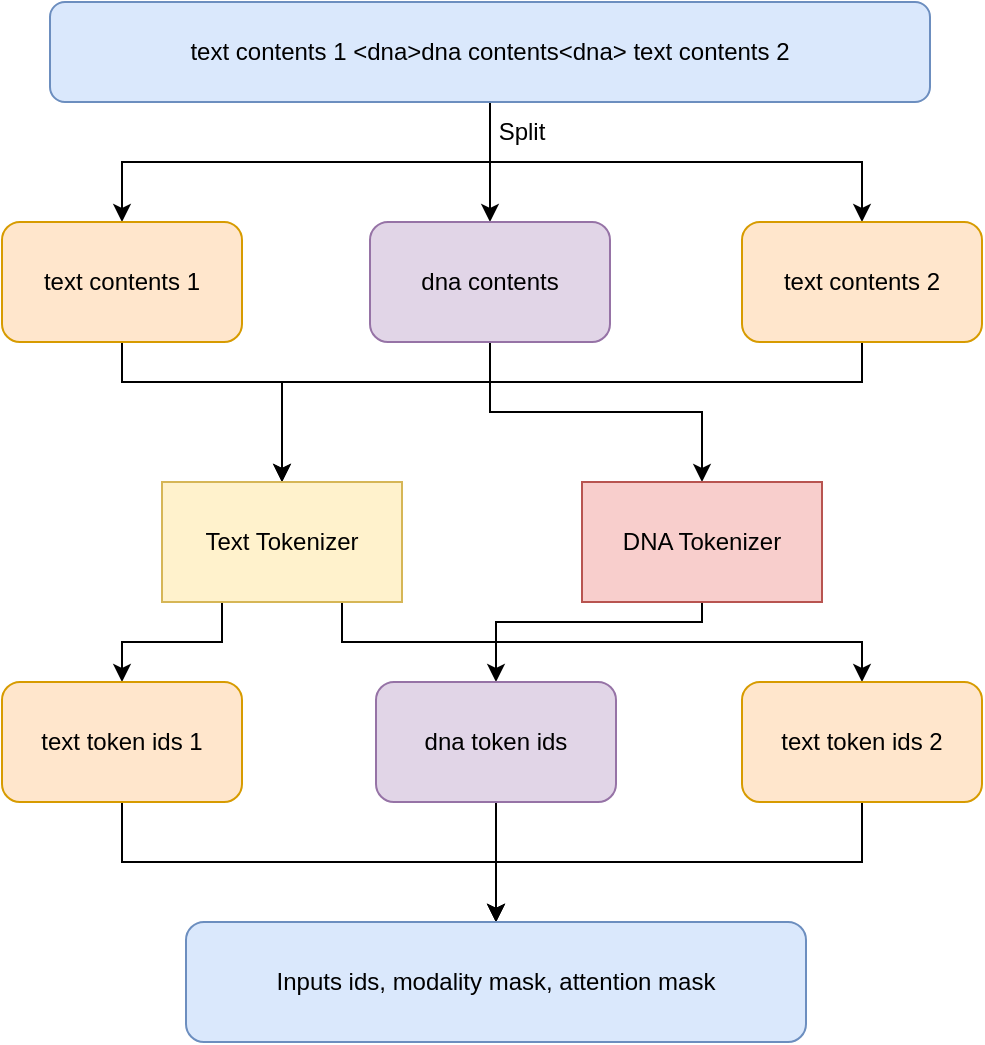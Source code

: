<mxfile version="24.2.5" type="device">
  <diagram name="Page-1" id="ePYuvj0Es0LafMjhqhy6">
    <mxGraphModel dx="984" dy="630" grid="1" gridSize="10" guides="1" tooltips="1" connect="1" arrows="1" fold="1" page="1" pageScale="1" pageWidth="827" pageHeight="1169" math="0" shadow="0">
      <root>
        <mxCell id="0" />
        <mxCell id="1" parent="0" />
        <mxCell id="-juk4pGaV6kFhV0fjkec-10" style="edgeStyle=orthogonalEdgeStyle;rounded=0;orthogonalLoop=1;jettySize=auto;html=1;exitX=0.5;exitY=1;exitDx=0;exitDy=0;entryX=0.5;entryY=0;entryDx=0;entryDy=0;" edge="1" parent="1" source="-juk4pGaV6kFhV0fjkec-3" target="-juk4pGaV6kFhV0fjkec-5">
          <mxGeometry relative="1" as="geometry" />
        </mxCell>
        <mxCell id="-juk4pGaV6kFhV0fjkec-11" style="edgeStyle=orthogonalEdgeStyle;rounded=0;orthogonalLoop=1;jettySize=auto;html=1;exitX=0.5;exitY=1;exitDx=0;exitDy=0;entryX=0.5;entryY=0;entryDx=0;entryDy=0;" edge="1" parent="1" source="-juk4pGaV6kFhV0fjkec-3" target="-juk4pGaV6kFhV0fjkec-6">
          <mxGeometry relative="1" as="geometry" />
        </mxCell>
        <mxCell id="-juk4pGaV6kFhV0fjkec-12" style="edgeStyle=orthogonalEdgeStyle;rounded=0;orthogonalLoop=1;jettySize=auto;html=1;exitX=0.5;exitY=1;exitDx=0;exitDy=0;entryX=0.5;entryY=0;entryDx=0;entryDy=0;" edge="1" parent="1" source="-juk4pGaV6kFhV0fjkec-3" target="-juk4pGaV6kFhV0fjkec-7">
          <mxGeometry relative="1" as="geometry" />
        </mxCell>
        <mxCell id="-juk4pGaV6kFhV0fjkec-3" value="text contents 1 &amp;lt;dna&amp;gt;dna contents&amp;lt;dna&amp;gt; text contents 2" style="rounded=1;whiteSpace=wrap;html=1;fillColor=#dae8fc;strokeColor=#6c8ebf;" vertex="1" parent="1">
          <mxGeometry x="194" y="20" width="440" height="50" as="geometry" />
        </mxCell>
        <mxCell id="-juk4pGaV6kFhV0fjkec-18" style="edgeStyle=orthogonalEdgeStyle;rounded=0;orthogonalLoop=1;jettySize=auto;html=1;exitX=0.5;exitY=1;exitDx=0;exitDy=0;entryX=0.5;entryY=0;entryDx=0;entryDy=0;" edge="1" parent="1" source="-juk4pGaV6kFhV0fjkec-5" target="-juk4pGaV6kFhV0fjkec-17">
          <mxGeometry relative="1" as="geometry">
            <Array as="points">
              <mxPoint x="230" y="210" />
              <mxPoint x="310" y="210" />
            </Array>
          </mxGeometry>
        </mxCell>
        <mxCell id="-juk4pGaV6kFhV0fjkec-5" value="text contents 1" style="rounded=1;whiteSpace=wrap;html=1;fillColor=#ffe6cc;strokeColor=#d79b00;" vertex="1" parent="1">
          <mxGeometry x="170" y="130" width="120" height="60" as="geometry" />
        </mxCell>
        <mxCell id="-juk4pGaV6kFhV0fjkec-21" style="edgeStyle=orthogonalEdgeStyle;rounded=0;orthogonalLoop=1;jettySize=auto;html=1;exitX=0.5;exitY=1;exitDx=0;exitDy=0;entryX=0.5;entryY=0;entryDx=0;entryDy=0;" edge="1" parent="1" source="-juk4pGaV6kFhV0fjkec-6" target="-juk4pGaV6kFhV0fjkec-20">
          <mxGeometry relative="1" as="geometry" />
        </mxCell>
        <mxCell id="-juk4pGaV6kFhV0fjkec-6" value="dna contents" style="rounded=1;whiteSpace=wrap;html=1;fillColor=#e1d5e7;strokeColor=#9673a6;" vertex="1" parent="1">
          <mxGeometry x="354" y="130" width="120" height="60" as="geometry" />
        </mxCell>
        <mxCell id="-juk4pGaV6kFhV0fjkec-19" style="edgeStyle=orthogonalEdgeStyle;rounded=0;orthogonalLoop=1;jettySize=auto;html=1;exitX=0.5;exitY=1;exitDx=0;exitDy=0;entryX=0.5;entryY=0;entryDx=0;entryDy=0;" edge="1" parent="1" source="-juk4pGaV6kFhV0fjkec-7" target="-juk4pGaV6kFhV0fjkec-17">
          <mxGeometry relative="1" as="geometry">
            <mxPoint x="230" y="250" as="targetPoint" />
            <Array as="points">
              <mxPoint x="600" y="210" />
              <mxPoint x="310" y="210" />
            </Array>
          </mxGeometry>
        </mxCell>
        <mxCell id="-juk4pGaV6kFhV0fjkec-7" value="text contents 2" style="rounded=1;whiteSpace=wrap;html=1;fillColor=#ffe6cc;strokeColor=#d79b00;" vertex="1" parent="1">
          <mxGeometry x="540" y="130" width="120" height="60" as="geometry" />
        </mxCell>
        <mxCell id="-juk4pGaV6kFhV0fjkec-13" value="Split" style="text;html=1;align=center;verticalAlign=middle;whiteSpace=wrap;rounded=0;" vertex="1" parent="1">
          <mxGeometry x="400" y="70" width="60" height="30" as="geometry" />
        </mxCell>
        <mxCell id="-juk4pGaV6kFhV0fjkec-27" style="edgeStyle=orthogonalEdgeStyle;rounded=0;orthogonalLoop=1;jettySize=auto;html=1;exitX=0.25;exitY=1;exitDx=0;exitDy=0;entryX=0.5;entryY=0;entryDx=0;entryDy=0;" edge="1" parent="1" source="-juk4pGaV6kFhV0fjkec-17" target="-juk4pGaV6kFhV0fjkec-23">
          <mxGeometry relative="1" as="geometry" />
        </mxCell>
        <mxCell id="-juk4pGaV6kFhV0fjkec-28" style="edgeStyle=orthogonalEdgeStyle;rounded=0;orthogonalLoop=1;jettySize=auto;html=1;exitX=0.75;exitY=1;exitDx=0;exitDy=0;" edge="1" parent="1" source="-juk4pGaV6kFhV0fjkec-17" target="-juk4pGaV6kFhV0fjkec-25">
          <mxGeometry relative="1" as="geometry" />
        </mxCell>
        <mxCell id="-juk4pGaV6kFhV0fjkec-17" value="Text Tokenizer" style="rounded=0;whiteSpace=wrap;html=1;fillColor=#fff2cc;strokeColor=#d6b656;" vertex="1" parent="1">
          <mxGeometry x="250" y="260" width="120" height="60" as="geometry" />
        </mxCell>
        <mxCell id="-juk4pGaV6kFhV0fjkec-30" style="edgeStyle=orthogonalEdgeStyle;rounded=0;orthogonalLoop=1;jettySize=auto;html=1;exitX=0.5;exitY=1;exitDx=0;exitDy=0;entryX=0.5;entryY=0;entryDx=0;entryDy=0;" edge="1" parent="1" source="-juk4pGaV6kFhV0fjkec-20" target="-juk4pGaV6kFhV0fjkec-24">
          <mxGeometry relative="1" as="geometry">
            <Array as="points">
              <mxPoint x="520" y="330" />
              <mxPoint x="417" y="330" />
            </Array>
          </mxGeometry>
        </mxCell>
        <mxCell id="-juk4pGaV6kFhV0fjkec-20" value="DNA Tokenizer" style="rounded=0;whiteSpace=wrap;html=1;fillColor=#f8cecc;strokeColor=#b85450;" vertex="1" parent="1">
          <mxGeometry x="460" y="260" width="120" height="60" as="geometry" />
        </mxCell>
        <mxCell id="-juk4pGaV6kFhV0fjkec-34" value="" style="edgeStyle=orthogonalEdgeStyle;rounded=0;orthogonalLoop=1;jettySize=auto;html=1;" edge="1" parent="1" source="-juk4pGaV6kFhV0fjkec-23" target="-juk4pGaV6kFhV0fjkec-31">
          <mxGeometry relative="1" as="geometry" />
        </mxCell>
        <mxCell id="-juk4pGaV6kFhV0fjkec-23" value="text token ids 1" style="rounded=1;whiteSpace=wrap;html=1;fillColor=#ffe6cc;strokeColor=#d79b00;" vertex="1" parent="1">
          <mxGeometry x="170" y="360" width="120" height="60" as="geometry" />
        </mxCell>
        <mxCell id="-juk4pGaV6kFhV0fjkec-35" value="" style="edgeStyle=orthogonalEdgeStyle;rounded=0;orthogonalLoop=1;jettySize=auto;html=1;" edge="1" parent="1" source="-juk4pGaV6kFhV0fjkec-24" target="-juk4pGaV6kFhV0fjkec-31">
          <mxGeometry relative="1" as="geometry" />
        </mxCell>
        <mxCell id="-juk4pGaV6kFhV0fjkec-24" value="dna token ids" style="rounded=1;whiteSpace=wrap;html=1;fillColor=#e1d5e7;strokeColor=#9673a6;" vertex="1" parent="1">
          <mxGeometry x="357" y="360" width="120" height="60" as="geometry" />
        </mxCell>
        <mxCell id="-juk4pGaV6kFhV0fjkec-36" value="" style="edgeStyle=orthogonalEdgeStyle;rounded=0;orthogonalLoop=1;jettySize=auto;html=1;" edge="1" parent="1" source="-juk4pGaV6kFhV0fjkec-25" target="-juk4pGaV6kFhV0fjkec-31">
          <mxGeometry relative="1" as="geometry" />
        </mxCell>
        <mxCell id="-juk4pGaV6kFhV0fjkec-25" value="text token ids 2" style="rounded=1;whiteSpace=wrap;html=1;fillColor=#ffe6cc;strokeColor=#d79b00;" vertex="1" parent="1">
          <mxGeometry x="540" y="360" width="120" height="60" as="geometry" />
        </mxCell>
        <mxCell id="-juk4pGaV6kFhV0fjkec-31" value="Inputs ids, modality mask, attention mask" style="rounded=1;whiteSpace=wrap;html=1;fillColor=#dae8fc;strokeColor=#6c8ebf;" vertex="1" parent="1">
          <mxGeometry x="262" y="480" width="310" height="60" as="geometry" />
        </mxCell>
      </root>
    </mxGraphModel>
  </diagram>
</mxfile>
